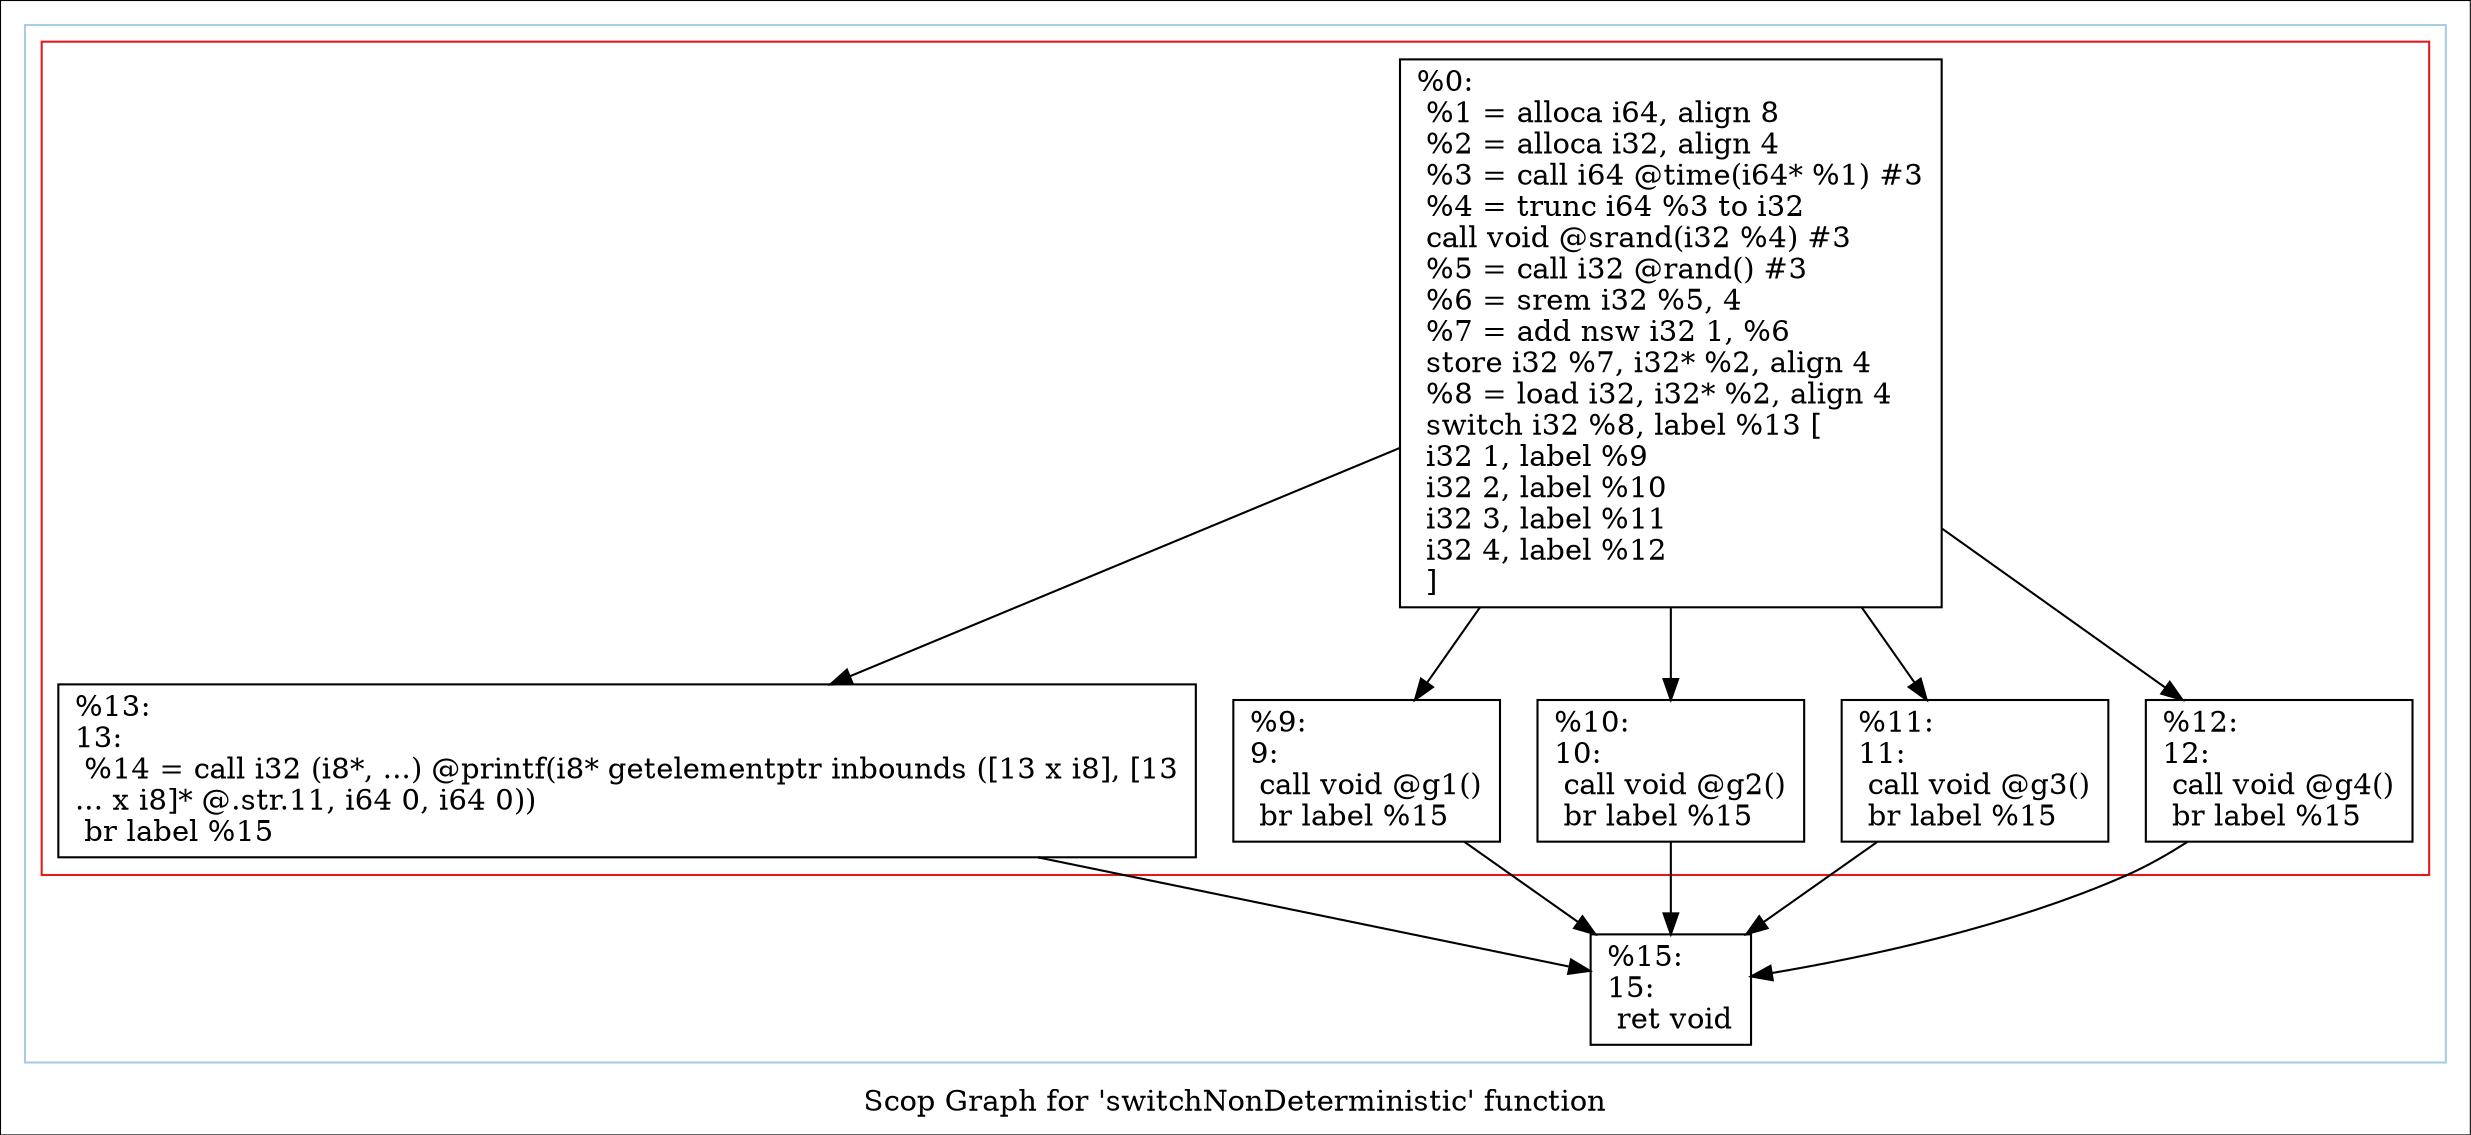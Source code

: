 digraph "Scop Graph for 'switchNonDeterministic' function" {
	label="Scop Graph for 'switchNonDeterministic' function";

	Node0x1860fe0 [shape=record,label="{%0:\l  %1 = alloca i64, align 8\l  %2 = alloca i32, align 4\l  %3 = call i64 @time(i64* %1) #3\l  %4 = trunc i64 %3 to i32\l  call void @srand(i32 %4) #3\l  %5 = call i32 @rand() #3\l  %6 = srem i32 %5, 4\l  %7 = add nsw i32 1, %6\l  store i32 %7, i32* %2, align 4\l  %8 = load i32, i32* %2, align 4\l  switch i32 %8, label %13 [\l    i32 1, label %9\l    i32 2, label %10\l    i32 3, label %11\l    i32 4, label %12\l  ]\l}"];
	Node0x1860fe0 -> Node0x185fd80;
	Node0x1860fe0 -> Node0x185fbd0;
	Node0x1860fe0 -> Node0x1861390;
	Node0x1860fe0 -> Node0x185d480;
	Node0x1860fe0 -> Node0x185cdf0;
	Node0x185fd80 [shape=record,label="{%13:\l13:                                               \l  %14 = call i32 (i8*, ...) @printf(i8* getelementptr inbounds ([13 x i8], [13\l... x i8]* @.str.11, i64 0, i64 0))\l  br label %15\l}"];
	Node0x185fd80 -> Node0x18667a0;
	Node0x18667a0 [shape=record,label="{%15:\l15:                                               \l  ret void\l}"];
	Node0x185fbd0 [shape=record,label="{%9:\l9:                                                \l  call void @g1()\l  br label %15\l}"];
	Node0x185fbd0 -> Node0x18667a0;
	Node0x1861390 [shape=record,label="{%10:\l10:                                               \l  call void @g2()\l  br label %15\l}"];
	Node0x1861390 -> Node0x18667a0;
	Node0x185d480 [shape=record,label="{%11:\l11:                                               \l  call void @g3()\l  br label %15\l}"];
	Node0x185d480 -> Node0x18667a0;
	Node0x185cdf0 [shape=record,label="{%12:\l12:                                               \l  call void @g4()\l  br label %15\l}"];
	Node0x185cdf0 -> Node0x18667a0;
	colorscheme = "paired12"
        subgraph cluster_0x1864140 {
          label = "";
          style = solid;
          color = 1
          subgraph cluster_0x1830d50 {
            label = "";
            style = solid;
            color = 6
            Node0x1860fe0;
            Node0x185fd80;
            Node0x185fbd0;
            Node0x1861390;
            Node0x185d480;
            Node0x185cdf0;
          }
          Node0x18667a0;
        }
}
